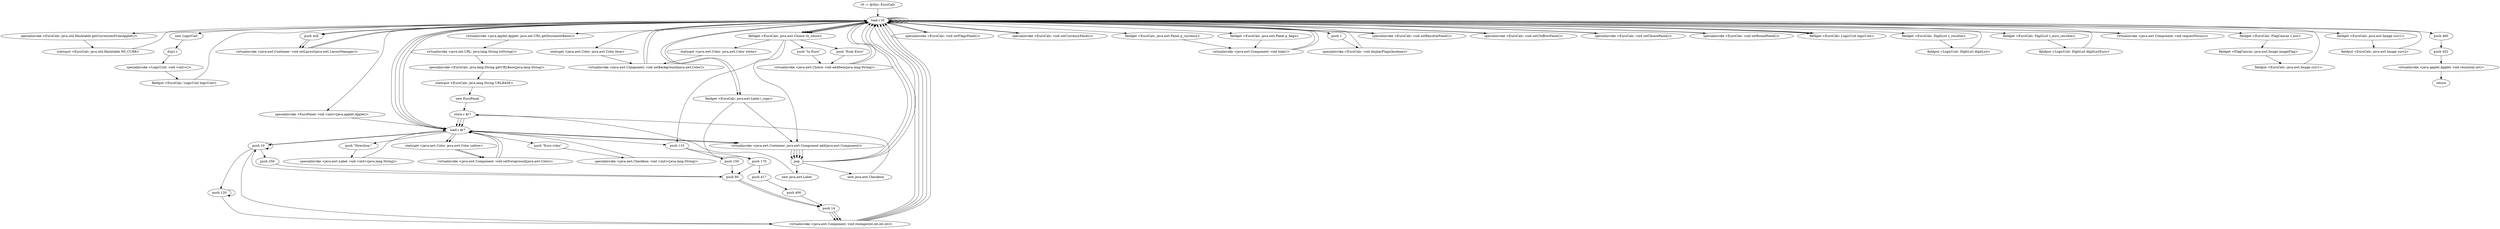 digraph "" {
    "r0 := @this: EuroCalc"
    "load.r r0"
    "r0 := @this: EuroCalc"->"load.r r0";
    "specialinvoke <EuroCalc: java.util.Hashtable getCurrenciesFromApplet()>"
    "load.r r0"->"specialinvoke <EuroCalc: java.util.Hashtable getCurrenciesFromApplet()>";
    "staticput <EuroCalc: java.util.Hashtable HS_CURR>"
    "specialinvoke <EuroCalc: java.util.Hashtable getCurrenciesFromApplet()>"->"staticput <EuroCalc: java.util.Hashtable HS_CURR>";
    "staticput <EuroCalc: java.util.Hashtable HS_CURR>"->"load.r r0";
    "new LogicUnit"
    "load.r r0"->"new LogicUnit";
    "dup1.r"
    "new LogicUnit"->"dup1.r";
    "specialinvoke <LogicUnit: void <init>()>"
    "dup1.r"->"specialinvoke <LogicUnit: void <init>()>";
    "fieldput <EuroCalc: LogicUnit logicUnit>"
    "specialinvoke <LogicUnit: void <init>()>"->"fieldput <EuroCalc: LogicUnit logicUnit>";
    "fieldput <EuroCalc: LogicUnit logicUnit>"->"load.r r0";
    "push null"
    "load.r r0"->"push null";
    "virtualinvoke <java.awt.Container: void setLayout(java.awt.LayoutManager)>"
    "push null"->"virtualinvoke <java.awt.Container: void setLayout(java.awt.LayoutManager)>";
    "virtualinvoke <java.awt.Container: void setLayout(java.awt.LayoutManager)>"->"load.r r0";
    "load.r r0"->"load.r r0";
    "virtualinvoke <java.applet.Applet: java.net.URL getDocumentBase()>"
    "load.r r0"->"virtualinvoke <java.applet.Applet: java.net.URL getDocumentBase()>";
    "virtualinvoke <java.net.URL: java.lang.String toString()>"
    "virtualinvoke <java.applet.Applet: java.net.URL getDocumentBase()>"->"virtualinvoke <java.net.URL: java.lang.String toString()>";
    "specialinvoke <EuroCalc: java.lang.String getURLBase(java.lang.String)>"
    "virtualinvoke <java.net.URL: java.lang.String toString()>"->"specialinvoke <EuroCalc: java.lang.String getURLBase(java.lang.String)>";
    "staticput <EuroCalc: java.lang.String URLBASE>"
    "specialinvoke <EuroCalc: java.lang.String getURLBase(java.lang.String)>"->"staticput <EuroCalc: java.lang.String URLBASE>";
    "new EuroPanel"
    "staticput <EuroCalc: java.lang.String URLBASE>"->"new EuroPanel";
    "store.r $r7"
    "new EuroPanel"->"store.r $r7";
    "load.r $r7"
    "store.r $r7"->"load.r $r7";
    "load.r $r7"->"load.r r0";
    "specialinvoke <EuroPanel: void <init>(java.applet.Applet)>"
    "load.r r0"->"specialinvoke <EuroPanel: void <init>(java.applet.Applet)>";
    "specialinvoke <EuroPanel: void <init>(java.applet.Applet)>"->"load.r $r7";
    "push 10"
    "load.r $r7"->"push 10";
    "push 10"->"push 10";
    "push 120"
    "push 10"->"push 120";
    "push 120"->"push 120";
    "virtualinvoke <java.awt.Component: void reshape(int,int,int,int)>"
    "push 120"->"virtualinvoke <java.awt.Component: void reshape(int,int,int,int)>";
    "virtualinvoke <java.awt.Component: void reshape(int,int,int,int)>"->"load.r r0";
    "load.r r0"->"load.r $r7";
    "virtualinvoke <java.awt.Container: java.awt.Component add(java.awt.Component)>"
    "load.r $r7"->"virtualinvoke <java.awt.Container: java.awt.Component add(java.awt.Component)>";
    "pop"
    "virtualinvoke <java.awt.Container: java.awt.Component add(java.awt.Component)>"->"pop";
    "pop"->"load.r r0";
    "staticget <java.awt.Color: java.awt.Color blue>"
    "load.r r0"->"staticget <java.awt.Color: java.awt.Color blue>";
    "virtualinvoke <java.awt.Component: void setBackground(java.awt.Color)>"
    "staticget <java.awt.Color: java.awt.Color blue>"->"virtualinvoke <java.awt.Component: void setBackground(java.awt.Color)>";
    "virtualinvoke <java.awt.Component: void setBackground(java.awt.Color)>"->"load.r r0";
    "specialinvoke <EuroCalc: void setFlagsPanel()>"
    "load.r r0"->"specialinvoke <EuroCalc: void setFlagsPanel()>";
    "specialinvoke <EuroCalc: void setFlagsPanel()>"->"load.r r0";
    "specialinvoke <EuroCalc: void setCurrencyPanel()>"
    "load.r r0"->"specialinvoke <EuroCalc: void setCurrencyPanel()>";
    "specialinvoke <EuroCalc: void setCurrencyPanel()>"->"load.r r0";
    "fieldget <EuroCalc: java.awt.Panel p_flags>"
    "load.r r0"->"fieldget <EuroCalc: java.awt.Panel p_flags>";
    "virtualinvoke <java.awt.Component: void hide()>"
    "fieldget <EuroCalc: java.awt.Panel p_flags>"->"virtualinvoke <java.awt.Component: void hide()>";
    "virtualinvoke <java.awt.Component: void hide()>"->"load.r r0";
    "fieldget <EuroCalc: java.awt.Panel p_currency>"
    "load.r r0"->"fieldget <EuroCalc: java.awt.Panel p_currency>";
    "fieldget <EuroCalc: java.awt.Panel p_currency>"->"virtualinvoke <java.awt.Component: void hide()>";
    "virtualinvoke <java.awt.Component: void hide()>"->"load.r r0";
    "push 1"
    "load.r r0"->"push 1";
    "specialinvoke <EuroCalc: void displayFlags(boolean)>"
    "push 1"->"specialinvoke <EuroCalc: void displayFlags(boolean)>";
    "specialinvoke <EuroCalc: void displayFlags(boolean)>"->"load.r r0";
    "specialinvoke <EuroCalc: void setResultatPanel()>"
    "load.r r0"->"specialinvoke <EuroCalc: void setResultatPanel()>";
    "specialinvoke <EuroCalc: void setResultatPanel()>"->"load.r r0";
    "specialinvoke <EuroCalc: void setChiffresPanel()>"
    "load.r r0"->"specialinvoke <EuroCalc: void setChiffresPanel()>";
    "specialinvoke <EuroCalc: void setChiffresPanel()>"->"load.r r0";
    "specialinvoke <EuroCalc: void setChoicePanel()>"
    "load.r r0"->"specialinvoke <EuroCalc: void setChoicePanel()>";
    "specialinvoke <EuroCalc: void setChoicePanel()>"->"load.r r0";
    "specialinvoke <EuroCalc: void setRoundPanel()>"
    "load.r r0"->"specialinvoke <EuroCalc: void setRoundPanel()>";
    "specialinvoke <EuroCalc: void setRoundPanel()>"->"load.r r0";
    "fieldget <EuroCalc: LogicUnit logicUnit>"
    "load.r r0"->"fieldget <EuroCalc: LogicUnit logicUnit>";
    "fieldget <EuroCalc: LogicUnit logicUnit>"->"load.r r0";
    "fieldget <EuroCalc: DigitList t_resultat>"
    "load.r r0"->"fieldget <EuroCalc: DigitList t_resultat>";
    "fieldput <LogicUnit: DigitList digitList>"
    "fieldget <EuroCalc: DigitList t_resultat>"->"fieldput <LogicUnit: DigitList digitList>";
    "fieldput <LogicUnit: DigitList digitList>"->"load.r r0";
    "load.r r0"->"fieldget <EuroCalc: LogicUnit logicUnit>";
    "fieldget <EuroCalc: LogicUnit logicUnit>"->"load.r r0";
    "fieldget <EuroCalc: DigitList t_euro_resultat>"
    "load.r r0"->"fieldget <EuroCalc: DigitList t_euro_resultat>";
    "fieldput <LogicUnit: DigitList digitListEuro>"
    "fieldget <EuroCalc: DigitList t_euro_resultat>"->"fieldput <LogicUnit: DigitList digitListEuro>";
    "fieldput <LogicUnit: DigitList digitListEuro>"->"load.r r0";
    "virtualinvoke <java.awt.Component: void requestFocus()>"
    "load.r r0"->"virtualinvoke <java.awt.Component: void requestFocus()>";
    "virtualinvoke <java.awt.Component: void requestFocus()>"->"load.r r0";
    "load.r r0"->"load.r r0";
    "fieldget <EuroCalc: FlagCanvas f_eur>"
    "load.r r0"->"fieldget <EuroCalc: FlagCanvas f_eur>";
    "fieldget <FlagCanvas: java.awt.Image imageFlag>"
    "fieldget <EuroCalc: FlagCanvas f_eur>"->"fieldget <FlagCanvas: java.awt.Image imageFlag>";
    "fieldput <EuroCalc: java.awt.Image curr1>"
    "fieldget <FlagCanvas: java.awt.Image imageFlag>"->"fieldput <EuroCalc: java.awt.Image curr1>";
    "fieldput <EuroCalc: java.awt.Image curr1>"->"load.r r0";
    "load.r r0"->"load.r r0";
    "fieldget <EuroCalc: java.awt.Image curr1>"
    "load.r r0"->"fieldget <EuroCalc: java.awt.Image curr1>";
    "fieldput <EuroCalc: java.awt.Image curr2>"
    "fieldget <EuroCalc: java.awt.Image curr1>"->"fieldput <EuroCalc: java.awt.Image curr2>";
    "fieldput <EuroCalc: java.awt.Image curr2>"->"load.r r0";
    "fieldget <EuroCalc: java.awt.Label l_copy>"
    "load.r r0"->"fieldget <EuroCalc: java.awt.Label l_copy>";
    "push 170"
    "fieldget <EuroCalc: java.awt.Label l_copy>"->"push 170";
    "push 417"
    "push 170"->"push 417";
    "push 400"
    "push 417"->"push 400";
    "push 14"
    "push 400"->"push 14";
    "push 14"->"virtualinvoke <java.awt.Component: void reshape(int,int,int,int)>";
    "virtualinvoke <java.awt.Component: void reshape(int,int,int,int)>"->"load.r r0";
    "load.r r0"->"load.r r0";
    "load.r r0"->"fieldget <EuroCalc: java.awt.Label l_copy>";
    "fieldget <EuroCalc: java.awt.Label l_copy>"->"virtualinvoke <java.awt.Container: java.awt.Component add(java.awt.Component)>";
    "virtualinvoke <java.awt.Container: java.awt.Component add(java.awt.Component)>"->"pop";
    "new java.awt.Label"
    "pop"->"new java.awt.Label";
    "new java.awt.Label"->"store.r $r7";
    "store.r $r7"->"load.r $r7";
    "push \"Direction:\""
    "load.r $r7"->"push \"Direction:\"";
    "specialinvoke <java.awt.Label: void <init>(java.lang.String)>"
    "push \"Direction:\""->"specialinvoke <java.awt.Label: void <init>(java.lang.String)>";
    "specialinvoke <java.awt.Label: void <init>(java.lang.String)>"->"load.r $r7";
    "staticget <java.awt.Color: java.awt.Color yellow>"
    "load.r $r7"->"staticget <java.awt.Color: java.awt.Color yellow>";
    "virtualinvoke <java.awt.Component: void setForeground(java.awt.Color)>"
    "staticget <java.awt.Color: java.awt.Color yellow>"->"virtualinvoke <java.awt.Component: void setForeground(java.awt.Color)>";
    "virtualinvoke <java.awt.Component: void setForeground(java.awt.Color)>"->"load.r $r7";
    "push 110"
    "load.r $r7"->"push 110";
    "push 150"
    "push 110"->"push 150";
    "push 80"
    "push 150"->"push 80";
    "push 80"->"push 14";
    "push 14"->"virtualinvoke <java.awt.Component: void reshape(int,int,int,int)>";
    "virtualinvoke <java.awt.Component: void reshape(int,int,int,int)>"->"load.r r0";
    "load.r r0"->"load.r $r7";
    "load.r $r7"->"virtualinvoke <java.awt.Container: java.awt.Component add(java.awt.Component)>";
    "virtualinvoke <java.awt.Container: java.awt.Component add(java.awt.Component)>"->"pop";
    "pop"->"load.r r0";
    "fieldget <EuroCalc: java.awt.Choice ch_sense>"
    "load.r r0"->"fieldget <EuroCalc: java.awt.Choice ch_sense>";
    "staticget <java.awt.Color: java.awt.Color white>"
    "fieldget <EuroCalc: java.awt.Choice ch_sense>"->"staticget <java.awt.Color: java.awt.Color white>";
    "staticget <java.awt.Color: java.awt.Color white>"->"virtualinvoke <java.awt.Component: void setBackground(java.awt.Color)>";
    "virtualinvoke <java.awt.Component: void setBackground(java.awt.Color)>"->"load.r r0";
    "load.r r0"->"fieldget <EuroCalc: java.awt.Choice ch_sense>";
    "push \"from Euro\""
    "fieldget <EuroCalc: java.awt.Choice ch_sense>"->"push \"from Euro\"";
    "virtualinvoke <java.awt.Choice: void addItem(java.lang.String)>"
    "push \"from Euro\""->"virtualinvoke <java.awt.Choice: void addItem(java.lang.String)>";
    "virtualinvoke <java.awt.Choice: void addItem(java.lang.String)>"->"load.r r0";
    "load.r r0"->"fieldget <EuroCalc: java.awt.Choice ch_sense>";
    "push \"to Euro\""
    "fieldget <EuroCalc: java.awt.Choice ch_sense>"->"push \"to Euro\"";
    "push \"to Euro\""->"virtualinvoke <java.awt.Choice: void addItem(java.lang.String)>";
    "virtualinvoke <java.awt.Choice: void addItem(java.lang.String)>"->"load.r r0";
    "load.r r0"->"fieldget <EuroCalc: java.awt.Choice ch_sense>";
    "fieldget <EuroCalc: java.awt.Choice ch_sense>"->"push 110";
    "push 110"->"push 170";
    "push 170"->"push 80";
    "push 80"->"push 10";
    "push 10"->"virtualinvoke <java.awt.Component: void reshape(int,int,int,int)>";
    "virtualinvoke <java.awt.Component: void reshape(int,int,int,int)>"->"load.r r0";
    "load.r r0"->"load.r r0";
    "load.r r0"->"fieldget <EuroCalc: java.awt.Choice ch_sense>";
    "fieldget <EuroCalc: java.awt.Choice ch_sense>"->"virtualinvoke <java.awt.Container: java.awt.Component add(java.awt.Component)>";
    "virtualinvoke <java.awt.Container: java.awt.Component add(java.awt.Component)>"->"pop";
    "new java.awt.Checkbox"
    "pop"->"new java.awt.Checkbox";
    "new java.awt.Checkbox"->"store.r $r7";
    "store.r $r7"->"load.r $r7";
    "push \"Euro rules\""
    "load.r $r7"->"push \"Euro rules\"";
    "specialinvoke <java.awt.Checkbox: void <init>(java.lang.String)>"
    "push \"Euro rules\""->"specialinvoke <java.awt.Checkbox: void <init>(java.lang.String)>";
    "specialinvoke <java.awt.Checkbox: void <init>(java.lang.String)>"->"load.r $r7";
    "load.r $r7"->"staticget <java.awt.Color: java.awt.Color yellow>";
    "staticget <java.awt.Color: java.awt.Color yellow>"->"virtualinvoke <java.awt.Component: void setForeground(java.awt.Color)>";
    "virtualinvoke <java.awt.Component: void setForeground(java.awt.Color)>"->"load.r $r7";
    "load.r $r7"->"push 10";
    "push 250"
    "push 10"->"push 250";
    "push 250"->"push 80";
    "push 80"->"push 14";
    "push 14"->"virtualinvoke <java.awt.Component: void reshape(int,int,int,int)>";
    "virtualinvoke <java.awt.Component: void reshape(int,int,int,int)>"->"load.r r0";
    "load.r r0"->"load.r $r7";
    "load.r $r7"->"virtualinvoke <java.awt.Container: java.awt.Component add(java.awt.Component)>";
    "virtualinvoke <java.awt.Container: java.awt.Component add(java.awt.Component)>"->"pop";
    "pop"->"load.r r0";
    "load.r r0"->"push null";
    "push null"->"virtualinvoke <java.awt.Container: void setLayout(java.awt.LayoutManager)>";
    "virtualinvoke <java.awt.Container: void setLayout(java.awt.LayoutManager)>"->"load.r r0";
    "push 460"
    "load.r r0"->"push 460";
    "push 452"
    "push 460"->"push 452";
    "virtualinvoke <java.applet.Applet: void resize(int,int)>"
    "push 452"->"virtualinvoke <java.applet.Applet: void resize(int,int)>";
    "return"
    "virtualinvoke <java.applet.Applet: void resize(int,int)>"->"return";
}
